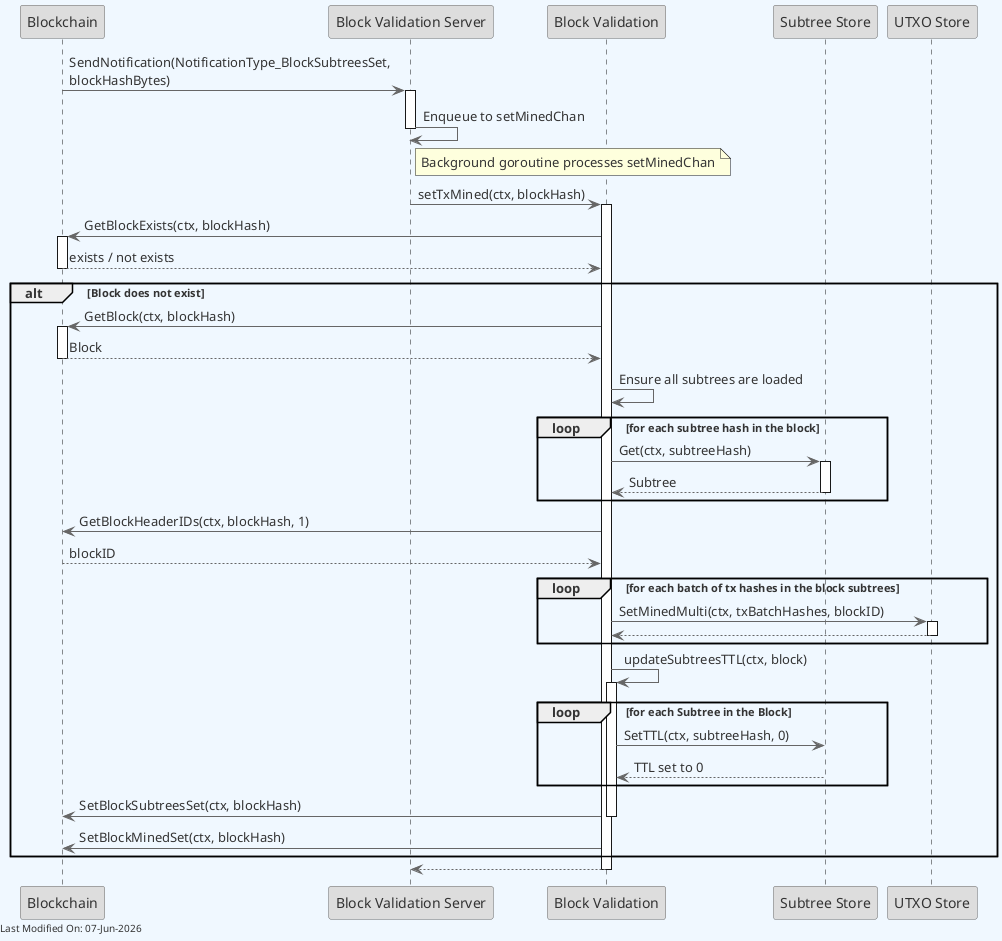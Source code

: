 @startuml
skinparam backgroundColor #F0F8FF
skinparam defaultFontColor #333333
skinparam arrowColor #666666

' Define borders for all elements
skinparam entity {
  BorderColor #666666
  BackgroundColor #DDDDDD
}

skinparam control {
  BorderColor #666666
  BackgroundColor #DDDDDD
}

skinparam participant {
  BorderColor #666666
  BackgroundColor #DDDDDD
}



participant "Blockchain" as Blockchain
participant "Block Validation Server" as BVServer
participant "Block Validation" as BlockValidation
participant "Subtree Store" as SubtreeStore
participant "UTXO Store" as UTXOStore

Blockchain -> BVServer: SendNotification(NotificationType_BlockSubtreesSet, \nblockHashBytes)
activate BVServer

BVServer -> BVServer: Enqueue to setMinedChan
deactivate BVServer

note right of BVServer
  Background goroutine processes setMinedChan
end note

BVServer -> BlockValidation: setTxMined(ctx, blockHash)
activate BlockValidation

BlockValidation -> Blockchain: GetBlockExists(ctx, blockHash)
activate Blockchain
Blockchain --> BlockValidation: exists / not exists
deactivate Blockchain

alt Block does not exist
    BlockValidation -> Blockchain: GetBlock(ctx, blockHash)
    activate Blockchain
    Blockchain --> BlockValidation: Block
    deactivate Blockchain

    BlockValidation -> BlockValidation: Ensure all subtrees are loaded

    loop for each subtree hash in the block
        BlockValidation -> SubtreeStore: Get(ctx, subtreeHash)
        activate SubtreeStore
        SubtreeStore --> BlockValidation: Subtree
        deactivate SubtreeStore
    end

    BlockValidation -> Blockchain: GetBlockHeaderIDs(ctx, blockHash, 1)
    Blockchain --> BlockValidation: blockID

    loop for each batch of tx hashes in the block subtrees
        BlockValidation -> UTXOStore: SetMinedMulti(ctx, txBatchHashes, blockID)
        activate UTXOStore
        UTXOStore --> BlockValidation
        deactivate UTXOStore
    end

    BlockValidation -> BlockValidation: updateSubtreesTTL(ctx, block)
    activate BlockValidation
    loop for each Subtree in the Block
        BlockValidation -> SubtreeStore: SetTTL(ctx, subtreeHash, 0)
        SubtreeStore --> BlockValidation: TTL set to 0
    end
    BlockValidation -> Blockchain: SetBlockSubtreesSet(ctx, blockHash)
    deactivate BlockValidation

    BlockValidation -> Blockchain: SetBlockMinedSet(ctx, blockHash)
end

BlockValidation --> BVServer
deactivate BlockValidation

left footer Last Modified On: %date("dd-MMM-yyyy")

@enduml
